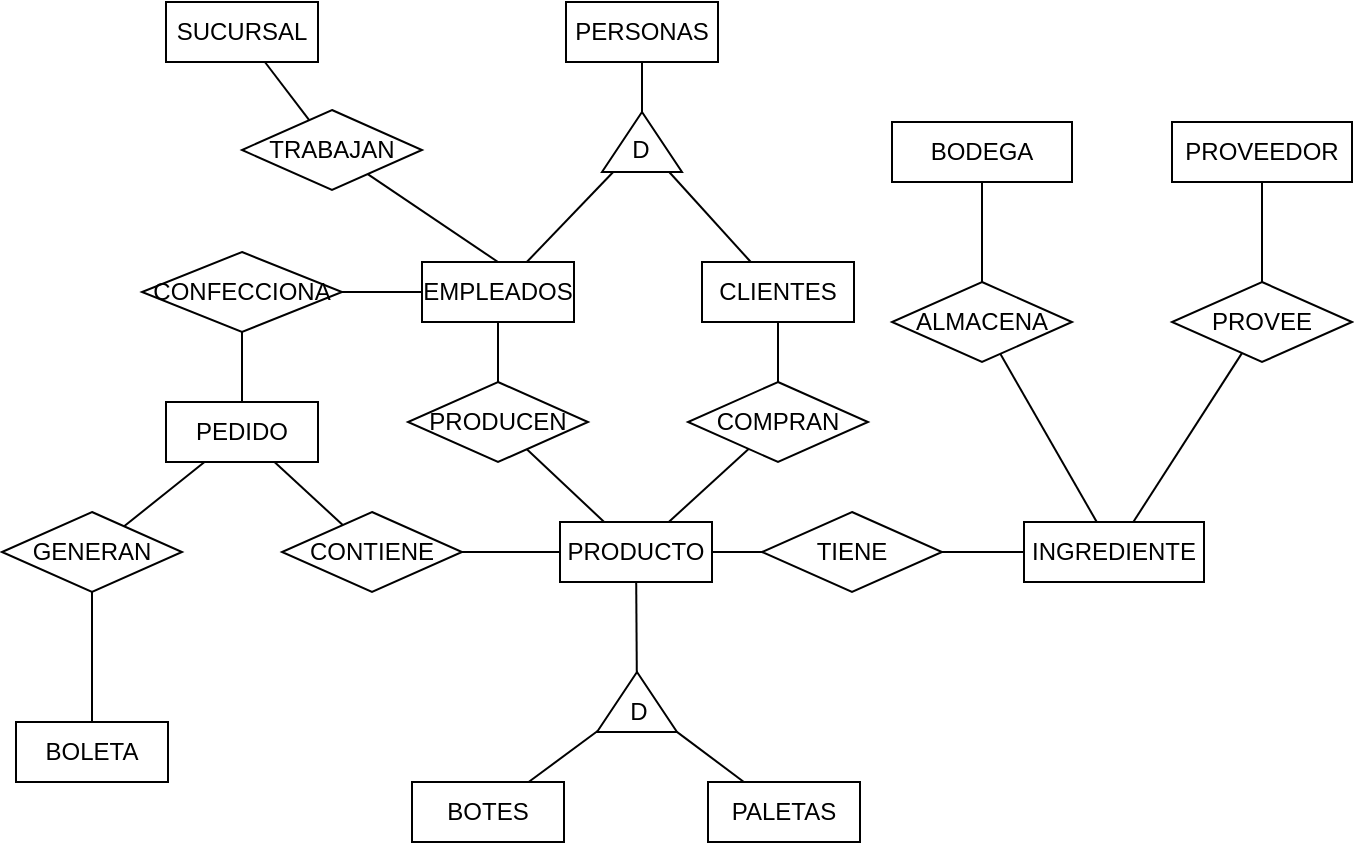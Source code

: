 <mxfile version="21.7.4" type="device">
  <diagram name="Página-1" id="PGwvPs7i9TJEcRhyGldU">
    <mxGraphModel dx="1395" dy="625" grid="1" gridSize="10" guides="1" tooltips="1" connect="1" arrows="1" fold="1" page="1" pageScale="1" pageWidth="827" pageHeight="1169" math="0" shadow="0">
      <root>
        <mxCell id="0" />
        <mxCell id="1" parent="0" />
        <mxCell id="k7RlhXMkNXIz2JoDbFk--1" value="SUCURSAL" style="whiteSpace=wrap;html=1;align=center;" vertex="1" parent="1">
          <mxGeometry x="182" y="180" width="76" height="30" as="geometry" />
        </mxCell>
        <mxCell id="k7RlhXMkNXIz2JoDbFk--2" value="PERSONAS" style="whiteSpace=wrap;html=1;align=center;" vertex="1" parent="1">
          <mxGeometry x="382" y="180" width="76" height="30" as="geometry" />
        </mxCell>
        <mxCell id="k7RlhXMkNXIz2JoDbFk--3" value="TRABAJAN" style="shape=rhombus;perimeter=rhombusPerimeter;whiteSpace=wrap;html=1;align=center;" vertex="1" parent="1">
          <mxGeometry x="220" y="234" width="90" height="40" as="geometry" />
        </mxCell>
        <mxCell id="k7RlhXMkNXIz2JoDbFk--4" value="" style="triangle;whiteSpace=wrap;html=1;rotation=-90;" vertex="1" parent="1">
          <mxGeometry x="405" y="230" width="30" height="40" as="geometry" />
        </mxCell>
        <mxCell id="k7RlhXMkNXIz2JoDbFk--5" value="D" style="text;html=1;align=center;verticalAlign=middle;resizable=0;points=[];autosize=1;strokeColor=none;fillColor=none;" vertex="1" parent="1">
          <mxGeometry x="404" y="239" width="30" height="30" as="geometry" />
        </mxCell>
        <mxCell id="k7RlhXMkNXIz2JoDbFk--6" value="" style="endArrow=none;html=1;rounded=0;" edge="1" parent="1" source="k7RlhXMkNXIz2JoDbFk--3" target="k7RlhXMkNXIz2JoDbFk--1">
          <mxGeometry relative="1" as="geometry">
            <mxPoint x="124" y="450" as="sourcePoint" />
            <mxPoint x="284" y="450" as="targetPoint" />
          </mxGeometry>
        </mxCell>
        <mxCell id="k7RlhXMkNXIz2JoDbFk--7" value="" style="endArrow=none;html=1;rounded=0;exitX=0.5;exitY=0;exitDx=0;exitDy=0;" edge="1" parent="1" source="k7RlhXMkNXIz2JoDbFk--12" target="k7RlhXMkNXIz2JoDbFk--3">
          <mxGeometry relative="1" as="geometry">
            <mxPoint x="330" y="390" as="sourcePoint" />
            <mxPoint x="490" y="390" as="targetPoint" />
          </mxGeometry>
        </mxCell>
        <mxCell id="k7RlhXMkNXIz2JoDbFk--8" value="" style="endArrow=none;html=1;rounded=0;" edge="1" parent="1" source="k7RlhXMkNXIz2JoDbFk--4" target="k7RlhXMkNXIz2JoDbFk--2">
          <mxGeometry relative="1" as="geometry">
            <mxPoint x="330" y="390" as="sourcePoint" />
            <mxPoint x="490" y="390" as="targetPoint" />
          </mxGeometry>
        </mxCell>
        <mxCell id="k7RlhXMkNXIz2JoDbFk--9" value="" style="endArrow=none;html=1;rounded=0;" edge="1" parent="1" source="k7RlhXMkNXIz2JoDbFk--4" target="k7RlhXMkNXIz2JoDbFk--12">
          <mxGeometry relative="1" as="geometry">
            <mxPoint x="330" y="390" as="sourcePoint" />
            <mxPoint x="300" y="360" as="targetPoint" />
          </mxGeometry>
        </mxCell>
        <mxCell id="k7RlhXMkNXIz2JoDbFk--10" value="" style="endArrow=none;html=1;rounded=0;" edge="1" parent="1" source="k7RlhXMkNXIz2JoDbFk--11" target="k7RlhXMkNXIz2JoDbFk--4">
          <mxGeometry relative="1" as="geometry">
            <mxPoint x="520" y="350" as="sourcePoint" />
            <mxPoint x="490" y="390" as="targetPoint" />
          </mxGeometry>
        </mxCell>
        <mxCell id="k7RlhXMkNXIz2JoDbFk--11" value="CLIENTES" style="whiteSpace=wrap;html=1;align=center;" vertex="1" parent="1">
          <mxGeometry x="450" y="310" width="76" height="30" as="geometry" />
        </mxCell>
        <mxCell id="k7RlhXMkNXIz2JoDbFk--12" value="EMPLEADOS" style="whiteSpace=wrap;html=1;align=center;" vertex="1" parent="1">
          <mxGeometry x="310" y="310" width="76" height="30" as="geometry" />
        </mxCell>
        <mxCell id="k7RlhXMkNXIz2JoDbFk--13" value="PRODUCEN" style="shape=rhombus;perimeter=rhombusPerimeter;whiteSpace=wrap;html=1;align=center;" vertex="1" parent="1">
          <mxGeometry x="303" y="370" width="90" height="40" as="geometry" />
        </mxCell>
        <mxCell id="k7RlhXMkNXIz2JoDbFk--14" value="COMPRAN" style="shape=rhombus;perimeter=rhombusPerimeter;whiteSpace=wrap;html=1;align=center;" vertex="1" parent="1">
          <mxGeometry x="443" y="370" width="90" height="40" as="geometry" />
        </mxCell>
        <mxCell id="k7RlhXMkNXIz2JoDbFk--15" value="CONFECCIONA" style="shape=rhombus;perimeter=rhombusPerimeter;whiteSpace=wrap;html=1;align=center;" vertex="1" parent="1">
          <mxGeometry x="170" y="305" width="100" height="40" as="geometry" />
        </mxCell>
        <mxCell id="k7RlhXMkNXIz2JoDbFk--16" value="PRODUCTO" style="whiteSpace=wrap;html=1;align=center;" vertex="1" parent="1">
          <mxGeometry x="379" y="440" width="76" height="30" as="geometry" />
        </mxCell>
        <mxCell id="k7RlhXMkNXIz2JoDbFk--17" value="PEDIDO" style="whiteSpace=wrap;html=1;align=center;" vertex="1" parent="1">
          <mxGeometry x="182" y="380" width="76" height="30" as="geometry" />
        </mxCell>
        <mxCell id="k7RlhXMkNXIz2JoDbFk--18" value="" style="triangle;whiteSpace=wrap;html=1;rotation=-90;" vertex="1" parent="1">
          <mxGeometry x="402.5" y="510" width="30" height="40" as="geometry" />
        </mxCell>
        <mxCell id="k7RlhXMkNXIz2JoDbFk--19" value="D" style="text;html=1;align=center;verticalAlign=middle;resizable=0;points=[];autosize=1;strokeColor=none;fillColor=none;" vertex="1" parent="1">
          <mxGeometry x="402.5" y="520" width="30" height="30" as="geometry" />
        </mxCell>
        <mxCell id="k7RlhXMkNXIz2JoDbFk--20" value="CONTIENE" style="shape=rhombus;perimeter=rhombusPerimeter;whiteSpace=wrap;html=1;align=center;" vertex="1" parent="1">
          <mxGeometry x="240" y="435" width="90" height="40" as="geometry" />
        </mxCell>
        <mxCell id="k7RlhXMkNXIz2JoDbFk--21" value="GENERAN" style="shape=rhombus;perimeter=rhombusPerimeter;whiteSpace=wrap;html=1;align=center;" vertex="1" parent="1">
          <mxGeometry x="100" y="435" width="90" height="40" as="geometry" />
        </mxCell>
        <mxCell id="k7RlhXMkNXIz2JoDbFk--22" value="TIENE" style="shape=rhombus;perimeter=rhombusPerimeter;whiteSpace=wrap;html=1;align=center;" vertex="1" parent="1">
          <mxGeometry x="480" y="435" width="90" height="40" as="geometry" />
        </mxCell>
        <mxCell id="k7RlhXMkNXIz2JoDbFk--23" value="PROVEE" style="shape=rhombus;perimeter=rhombusPerimeter;whiteSpace=wrap;html=1;align=center;" vertex="1" parent="1">
          <mxGeometry x="685" y="320" width="90" height="40" as="geometry" />
        </mxCell>
        <mxCell id="k7RlhXMkNXIz2JoDbFk--24" value="ALMACENA" style="shape=rhombus;perimeter=rhombusPerimeter;whiteSpace=wrap;html=1;align=center;" vertex="1" parent="1">
          <mxGeometry x="545" y="320" width="90" height="40" as="geometry" />
        </mxCell>
        <mxCell id="k7RlhXMkNXIz2JoDbFk--25" value="BOTES" style="whiteSpace=wrap;html=1;align=center;" vertex="1" parent="1">
          <mxGeometry x="305" y="570" width="76" height="30" as="geometry" />
        </mxCell>
        <mxCell id="k7RlhXMkNXIz2JoDbFk--26" value="PALETAS" style="whiteSpace=wrap;html=1;align=center;" vertex="1" parent="1">
          <mxGeometry x="453" y="570" width="76" height="30" as="geometry" />
        </mxCell>
        <mxCell id="k7RlhXMkNXIz2JoDbFk--27" value="BOLETA" style="whiteSpace=wrap;html=1;align=center;" vertex="1" parent="1">
          <mxGeometry x="107" y="540" width="76" height="30" as="geometry" />
        </mxCell>
        <mxCell id="k7RlhXMkNXIz2JoDbFk--30" value="INGREDIENTE" style="whiteSpace=wrap;html=1;align=center;" vertex="1" parent="1">
          <mxGeometry x="611" y="440" width="90" height="30" as="geometry" />
        </mxCell>
        <mxCell id="k7RlhXMkNXIz2JoDbFk--32" value="PROVEEDOR" style="whiteSpace=wrap;html=1;align=center;" vertex="1" parent="1">
          <mxGeometry x="685" y="240" width="90" height="30" as="geometry" />
        </mxCell>
        <mxCell id="k7RlhXMkNXIz2JoDbFk--33" value="BODEGA" style="whiteSpace=wrap;html=1;align=center;" vertex="1" parent="1">
          <mxGeometry x="545" y="240" width="90" height="30" as="geometry" />
        </mxCell>
        <mxCell id="k7RlhXMkNXIz2JoDbFk--34" value="" style="endArrow=none;html=1;rounded=0;" edge="1" parent="1" source="k7RlhXMkNXIz2JoDbFk--15" target="k7RlhXMkNXIz2JoDbFk--12">
          <mxGeometry relative="1" as="geometry">
            <mxPoint x="380" y="310" as="sourcePoint" />
            <mxPoint x="540" y="310" as="targetPoint" />
          </mxGeometry>
        </mxCell>
        <mxCell id="k7RlhXMkNXIz2JoDbFk--35" value="" style="endArrow=none;html=1;rounded=0;" edge="1" parent="1" source="k7RlhXMkNXIz2JoDbFk--15" target="k7RlhXMkNXIz2JoDbFk--17">
          <mxGeometry relative="1" as="geometry">
            <mxPoint x="380" y="310" as="sourcePoint" />
            <mxPoint x="540" y="310" as="targetPoint" />
          </mxGeometry>
        </mxCell>
        <mxCell id="k7RlhXMkNXIz2JoDbFk--36" value="" style="endArrow=none;html=1;rounded=0;" edge="1" parent="1" source="k7RlhXMkNXIz2JoDbFk--12" target="k7RlhXMkNXIz2JoDbFk--13">
          <mxGeometry relative="1" as="geometry">
            <mxPoint x="380" y="310" as="sourcePoint" />
            <mxPoint x="540" y="310" as="targetPoint" />
          </mxGeometry>
        </mxCell>
        <mxCell id="k7RlhXMkNXIz2JoDbFk--37" value="" style="endArrow=none;html=1;rounded=0;" edge="1" parent="1" source="k7RlhXMkNXIz2JoDbFk--11" target="k7RlhXMkNXIz2JoDbFk--14">
          <mxGeometry relative="1" as="geometry">
            <mxPoint x="380" y="310" as="sourcePoint" />
            <mxPoint x="540" y="310" as="targetPoint" />
          </mxGeometry>
        </mxCell>
        <mxCell id="k7RlhXMkNXIz2JoDbFk--38" value="" style="endArrow=none;html=1;rounded=0;" edge="1" parent="1" source="k7RlhXMkNXIz2JoDbFk--21" target="k7RlhXMkNXIz2JoDbFk--17">
          <mxGeometry relative="1" as="geometry">
            <mxPoint x="380" y="310" as="sourcePoint" />
            <mxPoint x="540" y="310" as="targetPoint" />
          </mxGeometry>
        </mxCell>
        <mxCell id="k7RlhXMkNXIz2JoDbFk--39" value="" style="endArrow=none;html=1;rounded=0;" edge="1" parent="1" source="k7RlhXMkNXIz2JoDbFk--17" target="k7RlhXMkNXIz2JoDbFk--20">
          <mxGeometry relative="1" as="geometry">
            <mxPoint x="380" y="310" as="sourcePoint" />
            <mxPoint x="540" y="310" as="targetPoint" />
          </mxGeometry>
        </mxCell>
        <mxCell id="k7RlhXMkNXIz2JoDbFk--40" value="" style="endArrow=none;html=1;rounded=0;" edge="1" parent="1" source="k7RlhXMkNXIz2JoDbFk--21" target="k7RlhXMkNXIz2JoDbFk--27">
          <mxGeometry relative="1" as="geometry">
            <mxPoint x="380" y="310" as="sourcePoint" />
            <mxPoint x="540" y="310" as="targetPoint" />
          </mxGeometry>
        </mxCell>
        <mxCell id="k7RlhXMkNXIz2JoDbFk--41" value="" style="endArrow=none;html=1;rounded=0;" edge="1" parent="1" source="k7RlhXMkNXIz2JoDbFk--20" target="k7RlhXMkNXIz2JoDbFk--16">
          <mxGeometry relative="1" as="geometry">
            <mxPoint x="380" y="310" as="sourcePoint" />
            <mxPoint x="540" y="310" as="targetPoint" />
          </mxGeometry>
        </mxCell>
        <mxCell id="k7RlhXMkNXIz2JoDbFk--42" value="" style="endArrow=none;html=1;rounded=0;" edge="1" parent="1" source="k7RlhXMkNXIz2JoDbFk--16" target="k7RlhXMkNXIz2JoDbFk--14">
          <mxGeometry relative="1" as="geometry">
            <mxPoint x="380" y="310" as="sourcePoint" />
            <mxPoint x="540" y="310" as="targetPoint" />
          </mxGeometry>
        </mxCell>
        <mxCell id="k7RlhXMkNXIz2JoDbFk--43" value="" style="endArrow=none;html=1;rounded=0;" edge="1" parent="1" source="k7RlhXMkNXIz2JoDbFk--13" target="k7RlhXMkNXIz2JoDbFk--16">
          <mxGeometry relative="1" as="geometry">
            <mxPoint x="380" y="310" as="sourcePoint" />
            <mxPoint x="540" y="310" as="targetPoint" />
          </mxGeometry>
        </mxCell>
        <mxCell id="k7RlhXMkNXIz2JoDbFk--44" value="" style="endArrow=none;html=1;rounded=0;" edge="1" parent="1" source="k7RlhXMkNXIz2JoDbFk--22" target="k7RlhXMkNXIz2JoDbFk--16">
          <mxGeometry relative="1" as="geometry">
            <mxPoint x="380" y="310" as="sourcePoint" />
            <mxPoint x="540" y="310" as="targetPoint" />
          </mxGeometry>
        </mxCell>
        <mxCell id="k7RlhXMkNXIz2JoDbFk--45" value="" style="endArrow=none;html=1;rounded=0;" edge="1" parent="1" source="k7RlhXMkNXIz2JoDbFk--22" target="k7RlhXMkNXIz2JoDbFk--30">
          <mxGeometry relative="1" as="geometry">
            <mxPoint x="380" y="310" as="sourcePoint" />
            <mxPoint x="540" y="310" as="targetPoint" />
          </mxGeometry>
        </mxCell>
        <mxCell id="k7RlhXMkNXIz2JoDbFk--46" value="" style="endArrow=none;html=1;rounded=0;" edge="1" parent="1" source="k7RlhXMkNXIz2JoDbFk--24" target="k7RlhXMkNXIz2JoDbFk--30">
          <mxGeometry relative="1" as="geometry">
            <mxPoint x="380" y="310" as="sourcePoint" />
            <mxPoint x="540" y="310" as="targetPoint" />
          </mxGeometry>
        </mxCell>
        <mxCell id="k7RlhXMkNXIz2JoDbFk--47" value="" style="endArrow=none;html=1;rounded=0;" edge="1" parent="1" source="k7RlhXMkNXIz2JoDbFk--30" target="k7RlhXMkNXIz2JoDbFk--23">
          <mxGeometry relative="1" as="geometry">
            <mxPoint x="380" y="310" as="sourcePoint" />
            <mxPoint x="540" y="310" as="targetPoint" />
          </mxGeometry>
        </mxCell>
        <mxCell id="k7RlhXMkNXIz2JoDbFk--48" value="" style="endArrow=none;html=1;rounded=0;" edge="1" parent="1" source="k7RlhXMkNXIz2JoDbFk--24" target="k7RlhXMkNXIz2JoDbFk--33">
          <mxGeometry relative="1" as="geometry">
            <mxPoint x="335" y="310" as="sourcePoint" />
            <mxPoint x="495" y="310" as="targetPoint" />
          </mxGeometry>
        </mxCell>
        <mxCell id="k7RlhXMkNXIz2JoDbFk--49" value="" style="endArrow=none;html=1;rounded=0;" edge="1" parent="1" source="k7RlhXMkNXIz2JoDbFk--23" target="k7RlhXMkNXIz2JoDbFk--32">
          <mxGeometry relative="1" as="geometry">
            <mxPoint x="335" y="310" as="sourcePoint" />
            <mxPoint x="495" y="310" as="targetPoint" />
          </mxGeometry>
        </mxCell>
        <mxCell id="k7RlhXMkNXIz2JoDbFk--50" value="" style="endArrow=none;html=1;rounded=0;" edge="1" parent="1" source="k7RlhXMkNXIz2JoDbFk--18" target="k7RlhXMkNXIz2JoDbFk--16">
          <mxGeometry relative="1" as="geometry">
            <mxPoint x="480" y="520" as="sourcePoint" />
            <mxPoint x="540" y="310" as="targetPoint" />
          </mxGeometry>
        </mxCell>
        <mxCell id="k7RlhXMkNXIz2JoDbFk--51" value="" style="endArrow=none;html=1;rounded=0;" edge="1" parent="1" source="k7RlhXMkNXIz2JoDbFk--18" target="k7RlhXMkNXIz2JoDbFk--25">
          <mxGeometry relative="1" as="geometry">
            <mxPoint x="356" y="500" as="sourcePoint" />
            <mxPoint x="536" y="310" as="targetPoint" />
          </mxGeometry>
        </mxCell>
        <mxCell id="k7RlhXMkNXIz2JoDbFk--52" value="" style="endArrow=none;html=1;rounded=0;" edge="1" parent="1" source="k7RlhXMkNXIz2JoDbFk--26" target="k7RlhXMkNXIz2JoDbFk--18">
          <mxGeometry relative="1" as="geometry">
            <mxPoint x="376" y="310" as="sourcePoint" />
            <mxPoint x="536" y="310" as="targetPoint" />
          </mxGeometry>
        </mxCell>
      </root>
    </mxGraphModel>
  </diagram>
</mxfile>
